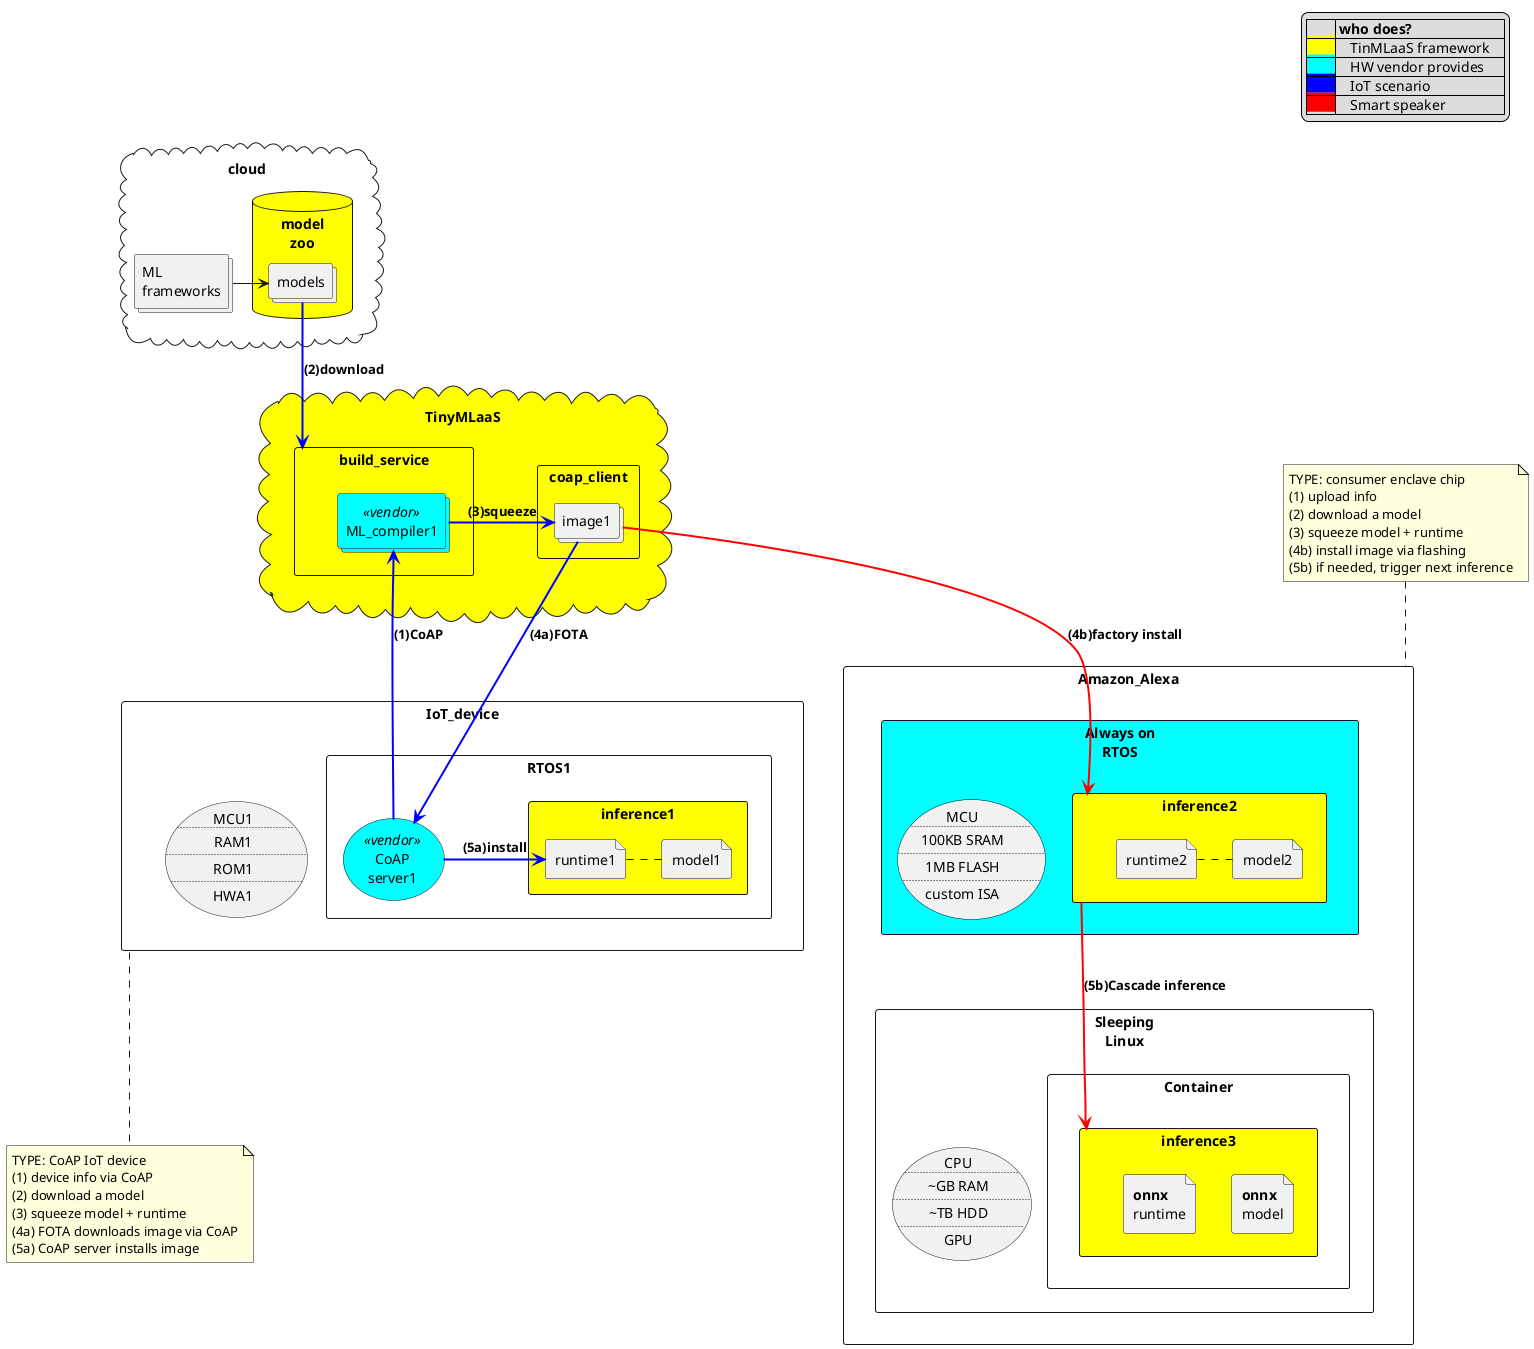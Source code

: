 @startuml

'skinparam legendFontSize 28
skinparam titleFontSize 28
'title LFAI Collaboration

cloud cloud {
        collections "ML\nframeworks" as mlf
        database model\nzoo #yellow {
                collections models
        }
        mlf -> models
}

Cloud TinyMLaaS #yellow {
        rectangle build_service {
                collections ML_compiler1 <<vendor>> #Aqua
        }
        rectangle coap_client {
                collections image1
        }
        ML_compiler1 -[#blue,bold]> image1 : **(3)squeeze**
}

build_service <-[#blue,bold]up- models : **(2)download**

rectangle IoT_device {
	usecase device1 as "MCU1
                ..
	        RAM1
                ..
	        ROM1
                ..
		HWA1"
        rectangle RTOS1 {
                (CoAP\nserver1) as coap_server1 <<vendor>> #Aqua
        	rectangle inference1 #yellow {
        	        file model1
        	        file runtime1
                        runtime1 .right. model1
        	}
        }
}

coap_server1 -[#blue,bold]up-> ML_compiler1 : **(1)CoAP**
image1 -[#blue,bold]down-> coap_server1 : **(4a)FOTA**
coap_server1 -[#blue,bold]> runtime1 : **(5a)install**

note bottom of IoT_device
TYPE: CoAP IoT device
(1) device info via CoAP
(2) download a model
(3) squeeze model + runtime
(4a) FOTA downloads image via CoAP
(5a) CoAP server installs image
end note

rectangle Amazon_Alexa {
        rectangle "Always on\nRTOS" #aqua {
		usecase device2 as "MCU
	                ..
		        100KB SRAM
	                ..
		        1MB FLASH
	                ..
			custom ISA"
        	rectangle inference2 #yellow {
        	        file model2
        	        file runtime2
                        runtime2 .right. model2
        	}
        }
	rectangle "Sleeping\nLinux" {
		usecase device3 as "CPU
	                ..
		        ~GB RAM
	                ..
		        ~TB HDD
	                ..
			GPU"
		rectangle Container {
        		rectangle inference3 #yellow {
        		        file "**onnx**\nmodel"
        		        file "**onnx**\nruntime"
        		}
		}
	}
	inference2 .[#red,bold]down.> inference3 : **(5b)Cascade inference**
}

image1 .[#red,bold]down.> inference2 : **(4b)factory install**

note top of Amazon_Alexa
TYPE: consumer enclave chip
(1) upload info
(2) download a model
(3) squeeze model + runtime
(4b) install image via flashing
(5b) if needed, trigger next inference
end note


legend top right
|= |= who does? |
|<back:yellow>        </back>|    TinMLaaS framework    |
|<back:aqua>        </back>|    HW vendor provides    |
|<back:blue>        </back>|    IoT scenario    |
|<back:red>        </back>|    Smart speaker    |
end legend


@enduml
